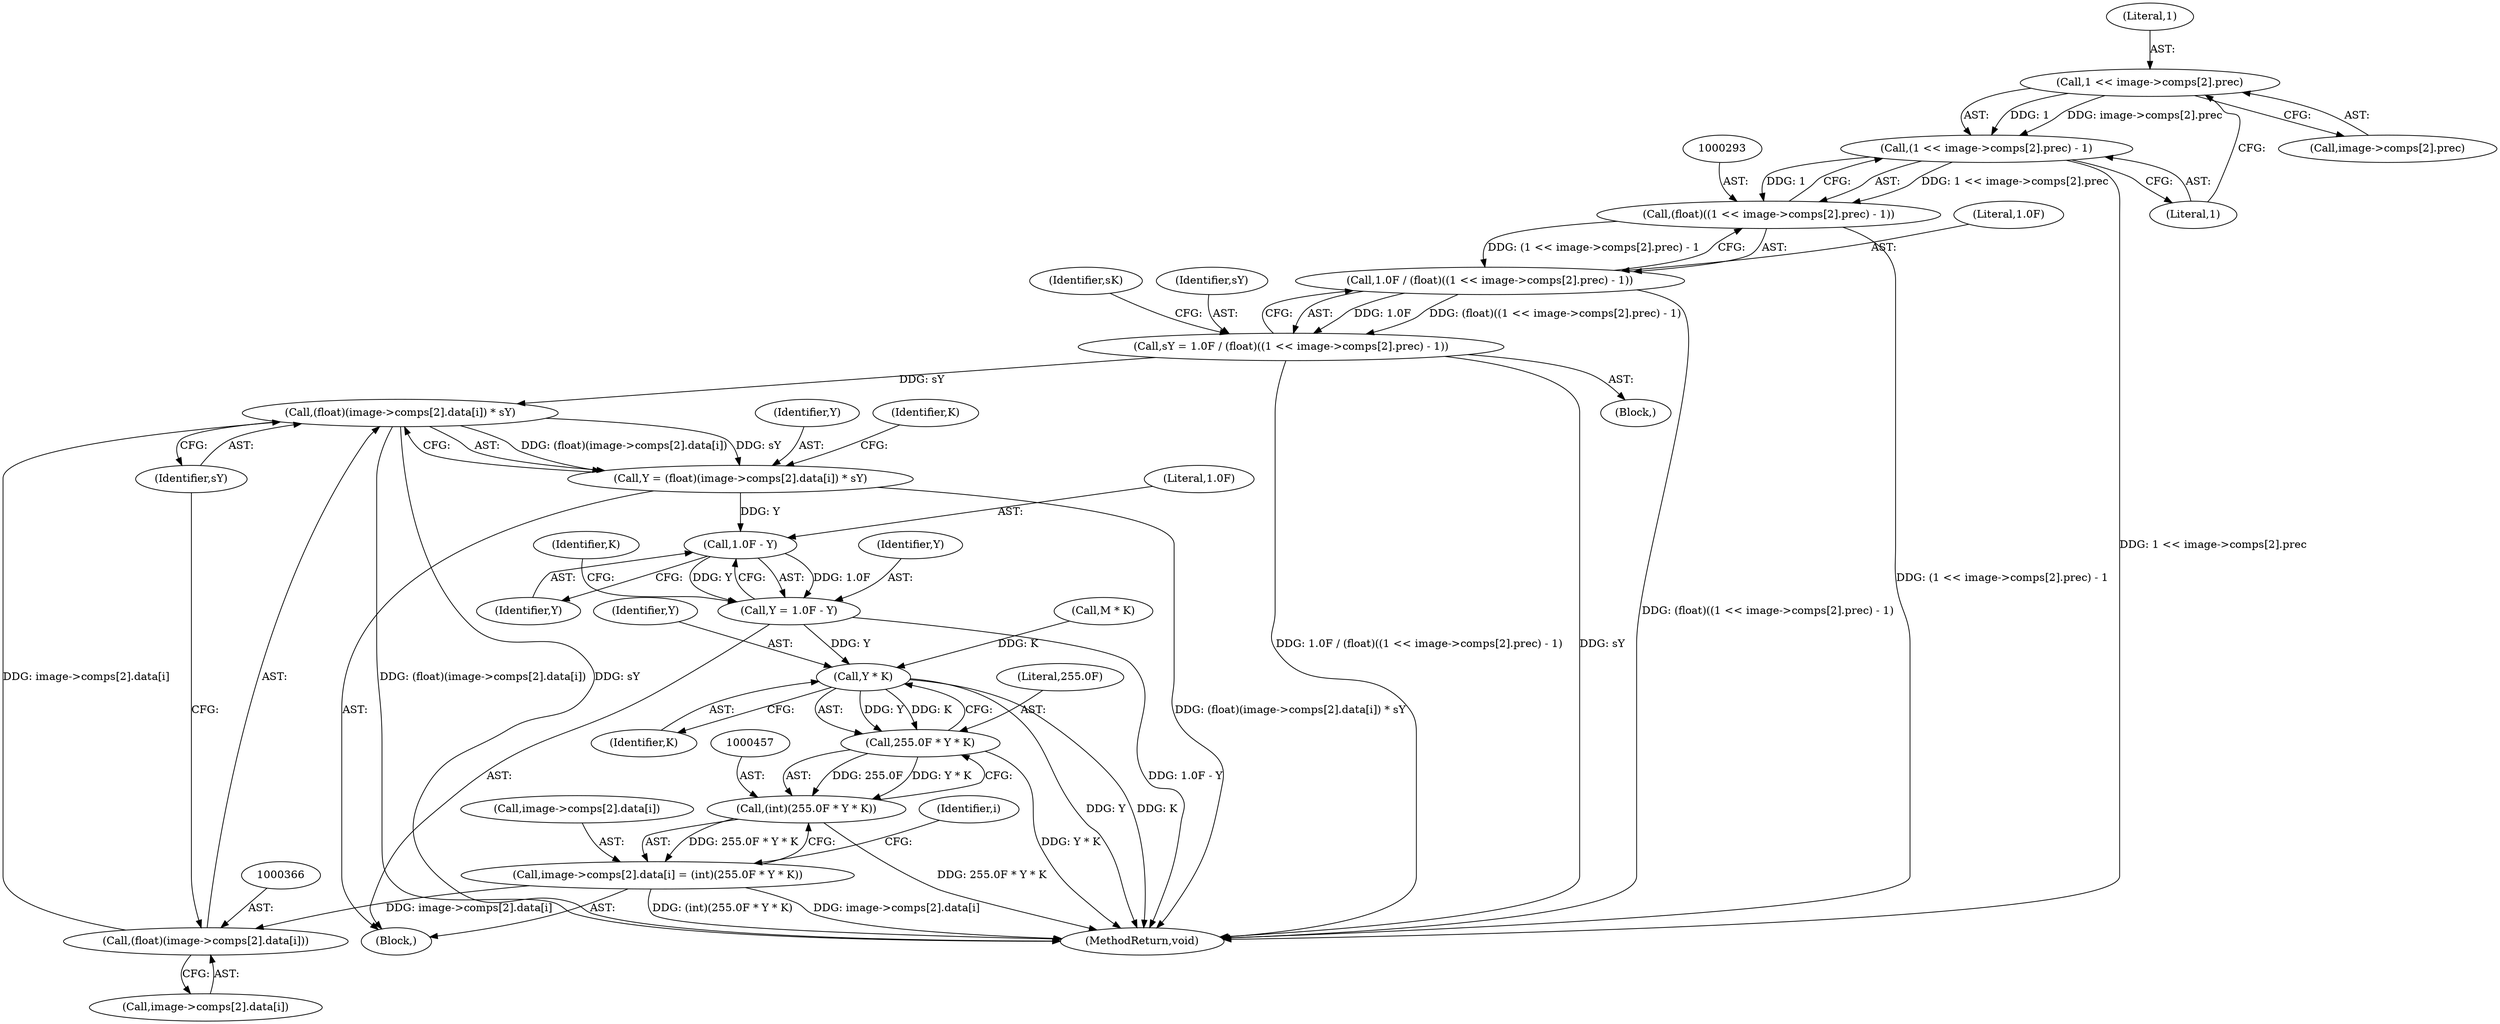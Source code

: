digraph "0_openjpeg_162f6199c0cd3ec1c6c6dc65e41b2faab92b2d91@array" {
"1000295" [label="(Call,1 << image->comps[2].prec)"];
"1000294" [label="(Call,(1 << image->comps[2].prec) - 1)"];
"1000292" [label="(Call,(float)((1 << image->comps[2].prec) - 1))"];
"1000290" [label="(Call,1.0F / (float)((1 << image->comps[2].prec) - 1))"];
"1000288" [label="(Call,sY = 1.0F / (float)((1 << image->comps[2].prec) - 1))"];
"1000364" [label="(Call,(float)(image->comps[2].data[i]) * sY)"];
"1000362" [label="(Call,Y = (float)(image->comps[2].data[i]) * sY)"];
"1000404" [label="(Call,1.0F - Y)"];
"1000402" [label="(Call,Y = 1.0F - Y)"];
"1000460" [label="(Call,Y * K)"];
"1000458" [label="(Call,255.0F * Y * K)"];
"1000456" [label="(Call,(int)(255.0F * Y * K))"];
"1000446" [label="(Call,image->comps[2].data[i] = (int)(255.0F * Y * K))"];
"1000365" [label="(Call,(float)(image->comps[2].data[i]))"];
"1000550" [label="(MethodReturn,void)"];
"1000292" [label="(Call,(float)((1 << image->comps[2].prec) - 1))"];
"1000288" [label="(Call,sY = 1.0F / (float)((1 << image->comps[2].prec) - 1))"];
"1000296" [label="(Literal,1)"];
"1000403" [label="(Identifier,Y)"];
"1000446" [label="(Call,image->comps[2].data[i] = (int)(255.0F * Y * K))"];
"1000363" [label="(Identifier,Y)"];
"1000458" [label="(Call,255.0F * Y * K)"];
"1000365" [label="(Call,(float)(image->comps[2].data[i]))"];
"1000456" [label="(Call,(int)(255.0F * Y * K))"];
"1000408" [label="(Identifier,K)"];
"1000461" [label="(Identifier,Y)"];
"1000364" [label="(Call,(float)(image->comps[2].data[i]) * sY)"];
"1000294" [label="(Call,(1 << image->comps[2].prec) - 1)"];
"1000404" [label="(Call,1.0F - Y)"];
"1000447" [label="(Call,image->comps[2].data[i])"];
"1000109" [label="(Block,)"];
"1000306" [label="(Identifier,sK)"];
"1000362" [label="(Call,Y = (float)(image->comps[2].data[i]) * sY)"];
"1000331" [label="(Block,)"];
"1000330" [label="(Identifier,i)"];
"1000462" [label="(Identifier,K)"];
"1000459" [label="(Literal,255.0F)"];
"1000406" [label="(Identifier,Y)"];
"1000289" [label="(Identifier,sY)"];
"1000304" [label="(Literal,1)"];
"1000295" [label="(Call,1 << image->comps[2].prec)"];
"1000402" [label="(Call,Y = 1.0F - Y)"];
"1000378" [label="(Identifier,K)"];
"1000291" [label="(Literal,1.0F)"];
"1000405" [label="(Literal,1.0F)"];
"1000367" [label="(Call,image->comps[2].data[i])"];
"1000297" [label="(Call,image->comps[2].prec)"];
"1000376" [label="(Identifier,sY)"];
"1000443" [label="(Call,M * K)"];
"1000460" [label="(Call,Y * K)"];
"1000290" [label="(Call,1.0F / (float)((1 << image->comps[2].prec) - 1))"];
"1000295" -> "1000294"  [label="AST: "];
"1000295" -> "1000297"  [label="CFG: "];
"1000296" -> "1000295"  [label="AST: "];
"1000297" -> "1000295"  [label="AST: "];
"1000304" -> "1000295"  [label="CFG: "];
"1000295" -> "1000294"  [label="DDG: 1"];
"1000295" -> "1000294"  [label="DDG: image->comps[2].prec"];
"1000294" -> "1000292"  [label="AST: "];
"1000294" -> "1000304"  [label="CFG: "];
"1000304" -> "1000294"  [label="AST: "];
"1000292" -> "1000294"  [label="CFG: "];
"1000294" -> "1000550"  [label="DDG: 1 << image->comps[2].prec"];
"1000294" -> "1000292"  [label="DDG: 1 << image->comps[2].prec"];
"1000294" -> "1000292"  [label="DDG: 1"];
"1000292" -> "1000290"  [label="AST: "];
"1000293" -> "1000292"  [label="AST: "];
"1000290" -> "1000292"  [label="CFG: "];
"1000292" -> "1000550"  [label="DDG: (1 << image->comps[2].prec) - 1"];
"1000292" -> "1000290"  [label="DDG: (1 << image->comps[2].prec) - 1"];
"1000290" -> "1000288"  [label="AST: "];
"1000291" -> "1000290"  [label="AST: "];
"1000288" -> "1000290"  [label="CFG: "];
"1000290" -> "1000550"  [label="DDG: (float)((1 << image->comps[2].prec) - 1)"];
"1000290" -> "1000288"  [label="DDG: 1.0F"];
"1000290" -> "1000288"  [label="DDG: (float)((1 << image->comps[2].prec) - 1)"];
"1000288" -> "1000109"  [label="AST: "];
"1000289" -> "1000288"  [label="AST: "];
"1000306" -> "1000288"  [label="CFG: "];
"1000288" -> "1000550"  [label="DDG: 1.0F / (float)((1 << image->comps[2].prec) - 1)"];
"1000288" -> "1000550"  [label="DDG: sY"];
"1000288" -> "1000364"  [label="DDG: sY"];
"1000364" -> "1000362"  [label="AST: "];
"1000364" -> "1000376"  [label="CFG: "];
"1000365" -> "1000364"  [label="AST: "];
"1000376" -> "1000364"  [label="AST: "];
"1000362" -> "1000364"  [label="CFG: "];
"1000364" -> "1000550"  [label="DDG: (float)(image->comps[2].data[i])"];
"1000364" -> "1000550"  [label="DDG: sY"];
"1000364" -> "1000362"  [label="DDG: (float)(image->comps[2].data[i])"];
"1000364" -> "1000362"  [label="DDG: sY"];
"1000365" -> "1000364"  [label="DDG: image->comps[2].data[i]"];
"1000362" -> "1000331"  [label="AST: "];
"1000363" -> "1000362"  [label="AST: "];
"1000378" -> "1000362"  [label="CFG: "];
"1000362" -> "1000550"  [label="DDG: (float)(image->comps[2].data[i]) * sY"];
"1000362" -> "1000404"  [label="DDG: Y"];
"1000404" -> "1000402"  [label="AST: "];
"1000404" -> "1000406"  [label="CFG: "];
"1000405" -> "1000404"  [label="AST: "];
"1000406" -> "1000404"  [label="AST: "];
"1000402" -> "1000404"  [label="CFG: "];
"1000404" -> "1000402"  [label="DDG: 1.0F"];
"1000404" -> "1000402"  [label="DDG: Y"];
"1000402" -> "1000331"  [label="AST: "];
"1000403" -> "1000402"  [label="AST: "];
"1000408" -> "1000402"  [label="CFG: "];
"1000402" -> "1000550"  [label="DDG: 1.0F - Y"];
"1000402" -> "1000460"  [label="DDG: Y"];
"1000460" -> "1000458"  [label="AST: "];
"1000460" -> "1000462"  [label="CFG: "];
"1000461" -> "1000460"  [label="AST: "];
"1000462" -> "1000460"  [label="AST: "];
"1000458" -> "1000460"  [label="CFG: "];
"1000460" -> "1000550"  [label="DDG: Y"];
"1000460" -> "1000550"  [label="DDG: K"];
"1000460" -> "1000458"  [label="DDG: Y"];
"1000460" -> "1000458"  [label="DDG: K"];
"1000443" -> "1000460"  [label="DDG: K"];
"1000458" -> "1000456"  [label="AST: "];
"1000459" -> "1000458"  [label="AST: "];
"1000456" -> "1000458"  [label="CFG: "];
"1000458" -> "1000550"  [label="DDG: Y * K"];
"1000458" -> "1000456"  [label="DDG: 255.0F"];
"1000458" -> "1000456"  [label="DDG: Y * K"];
"1000456" -> "1000446"  [label="AST: "];
"1000457" -> "1000456"  [label="AST: "];
"1000446" -> "1000456"  [label="CFG: "];
"1000456" -> "1000550"  [label="DDG: 255.0F * Y * K"];
"1000456" -> "1000446"  [label="DDG: 255.0F * Y * K"];
"1000446" -> "1000331"  [label="AST: "];
"1000447" -> "1000446"  [label="AST: "];
"1000330" -> "1000446"  [label="CFG: "];
"1000446" -> "1000550"  [label="DDG: image->comps[2].data[i]"];
"1000446" -> "1000550"  [label="DDG: (int)(255.0F * Y * K)"];
"1000446" -> "1000365"  [label="DDG: image->comps[2].data[i]"];
"1000365" -> "1000367"  [label="CFG: "];
"1000366" -> "1000365"  [label="AST: "];
"1000367" -> "1000365"  [label="AST: "];
"1000376" -> "1000365"  [label="CFG: "];
}
